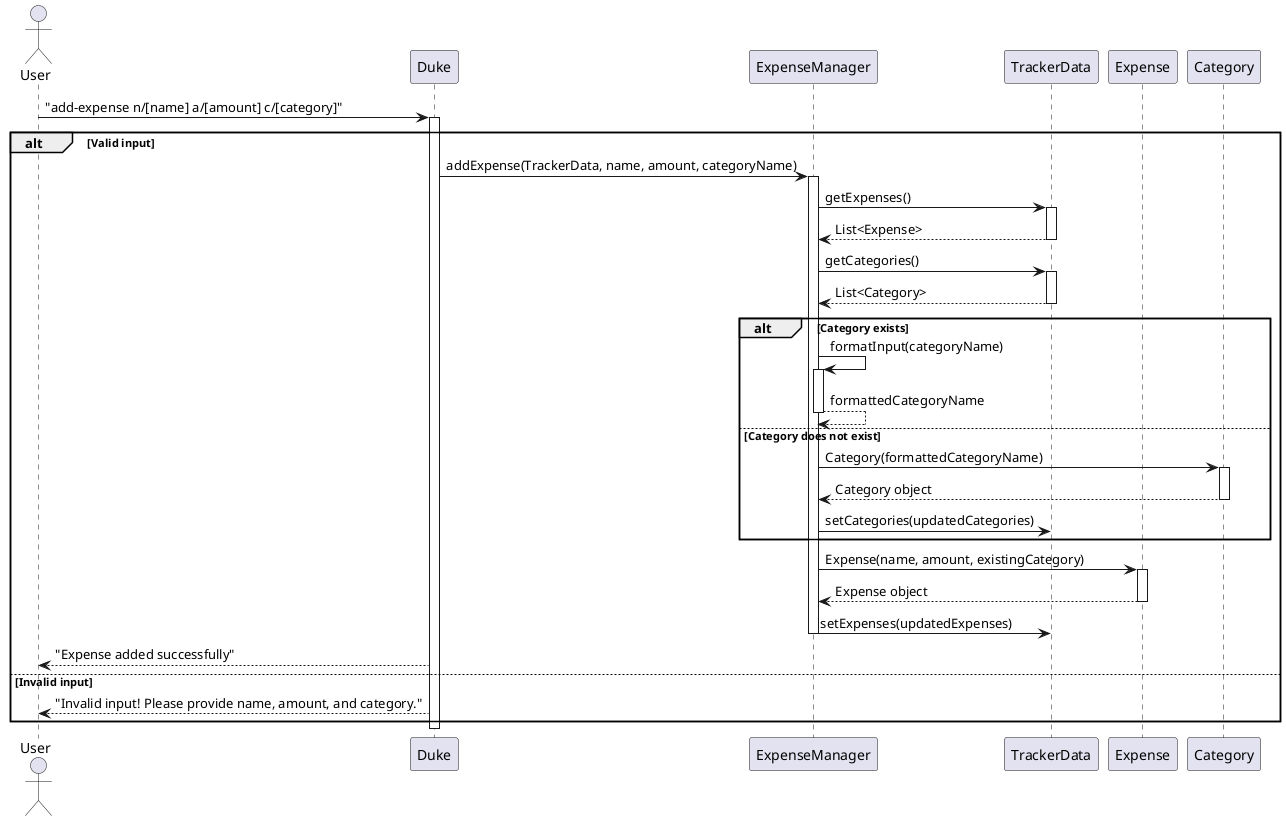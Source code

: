 @startuml

actor User
participant Duke
participant ExpenseManager
participant TrackerData
participant Expense
participant Category

User -> Duke : "add-expense n/[name] a/[amount] c/[category]"
activate Duke

alt Valid input
    Duke -> ExpenseManager : addExpense(TrackerData, name, amount, categoryName)
    activate ExpenseManager
    ExpenseManager -> TrackerData : getExpenses()
    activate TrackerData
    TrackerData --> ExpenseManager : List<Expense>
    deactivate TrackerData

    ExpenseManager -> TrackerData : getCategories()
    activate TrackerData
    TrackerData --> ExpenseManager : List<Category>
    deactivate TrackerData

    alt Category exists
        ExpenseManager -> ExpenseManager : formatInput(categoryName)
        activate ExpenseManager
        ExpenseManager --> ExpenseManager : formattedCategoryName
        deactivate ExpenseManager
    else Category does not exist
        ExpenseManager -> Category : Category(formattedCategoryName)
        activate Category
        Category --> ExpenseManager : Category object
        deactivate Category
        ExpenseManager -> TrackerData : setCategories(updatedCategories)
    end

    ExpenseManager -> Expense : Expense(name, amount, existingCategory)
    activate Expense
    Expense --> ExpenseManager : Expense object
    deactivate Expense

    ExpenseManager -> TrackerData : setExpenses(updatedExpenses)
    deactivate ExpenseManager
    Duke --> User : "Expense added successfully"
else Invalid input
    Duke --> User : "Invalid input! Please provide name, amount, and category."
end
deactivate Duke

@enduml